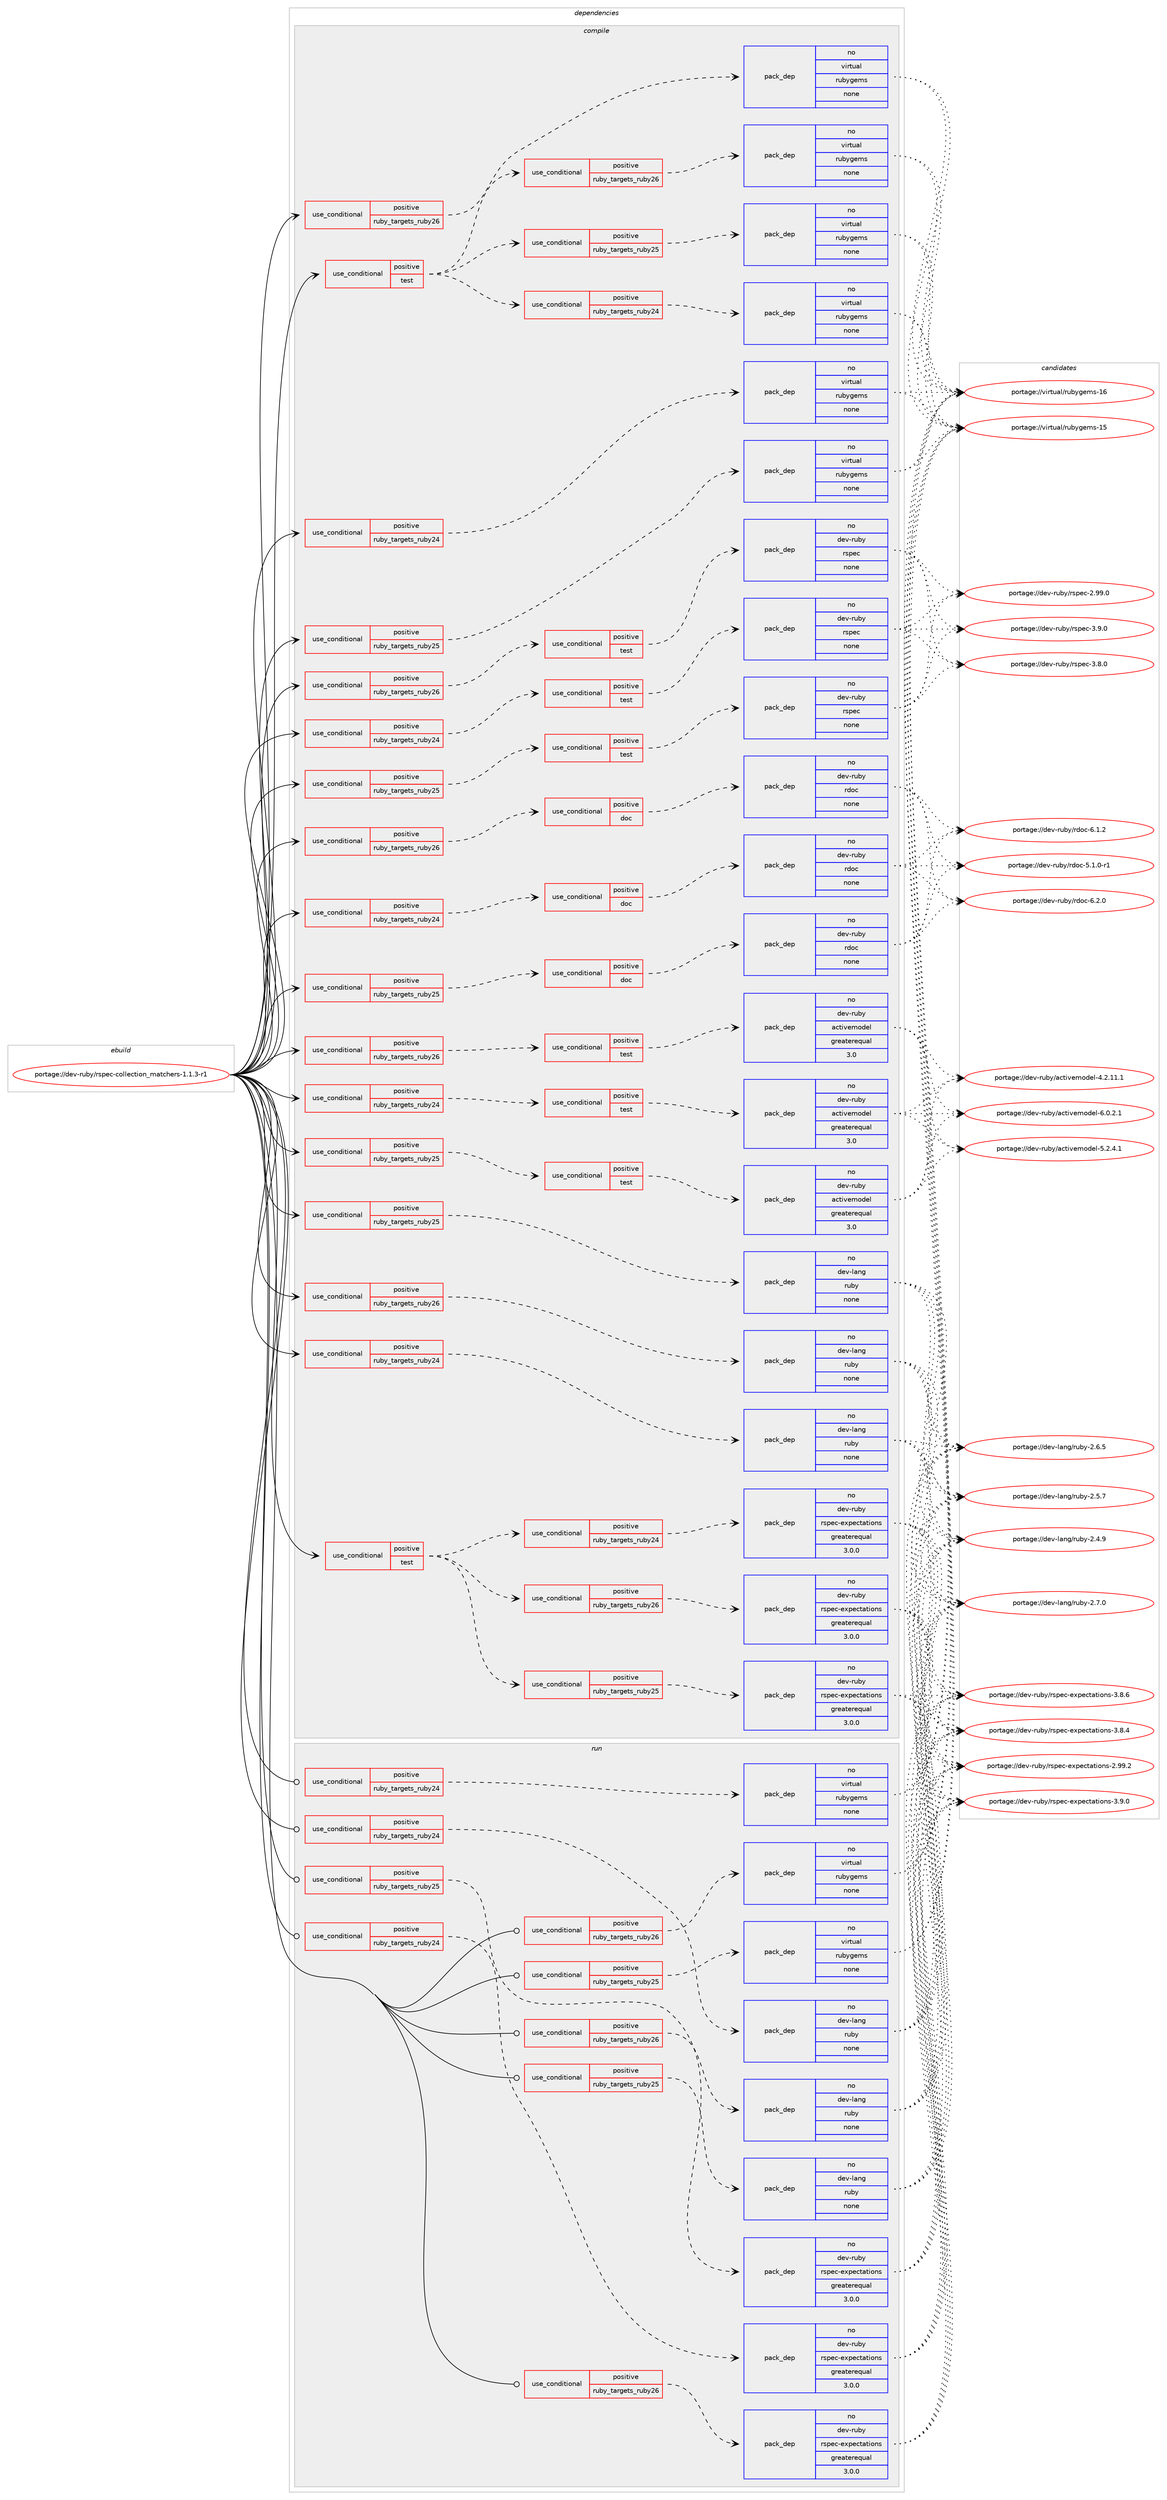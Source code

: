 digraph prolog {

# *************
# Graph options
# *************

newrank=true;
concentrate=true;
compound=true;
graph [rankdir=LR,fontname=Helvetica,fontsize=10,ranksep=1.5];#, ranksep=2.5, nodesep=0.2];
edge  [arrowhead=vee];
node  [fontname=Helvetica,fontsize=10];

# **********
# The ebuild
# **********

subgraph cluster_leftcol {
color=gray;
rank=same;
label=<<i>ebuild</i>>;
id [label="portage://dev-ruby/rspec-collection_matchers-1.1.3-r1", color=red, width=4, href="../dev-ruby/rspec-collection_matchers-1.1.3-r1.svg"];
}

# ****************
# The dependencies
# ****************

subgraph cluster_midcol {
color=gray;
label=<<i>dependencies</i>>;
subgraph cluster_compile {
fillcolor="#eeeeee";
style=filled;
label=<<i>compile</i>>;
subgraph cond74050 {
dependency330093 [label=<<TABLE BORDER="0" CELLBORDER="1" CELLSPACING="0" CELLPADDING="4"><TR><TD ROWSPAN="3" CELLPADDING="10">use_conditional</TD></TR><TR><TD>positive</TD></TR><TR><TD>ruby_targets_ruby24</TD></TR></TABLE>>, shape=none, color=red];
subgraph cond74051 {
dependency330094 [label=<<TABLE BORDER="0" CELLBORDER="1" CELLSPACING="0" CELLPADDING="4"><TR><TD ROWSPAN="3" CELLPADDING="10">use_conditional</TD></TR><TR><TD>positive</TD></TR><TR><TD>doc</TD></TR></TABLE>>, shape=none, color=red];
subgraph pack251296 {
dependency330095 [label=<<TABLE BORDER="0" CELLBORDER="1" CELLSPACING="0" CELLPADDING="4" WIDTH="220"><TR><TD ROWSPAN="6" CELLPADDING="30">pack_dep</TD></TR><TR><TD WIDTH="110">no</TD></TR><TR><TD>dev-ruby</TD></TR><TR><TD>rdoc</TD></TR><TR><TD>none</TD></TR><TR><TD></TD></TR></TABLE>>, shape=none, color=blue];
}
dependency330094:e -> dependency330095:w [weight=20,style="dashed",arrowhead="vee"];
}
dependency330093:e -> dependency330094:w [weight=20,style="dashed",arrowhead="vee"];
}
id:e -> dependency330093:w [weight=20,style="solid",arrowhead="vee"];
subgraph cond74052 {
dependency330096 [label=<<TABLE BORDER="0" CELLBORDER="1" CELLSPACING="0" CELLPADDING="4"><TR><TD ROWSPAN="3" CELLPADDING="10">use_conditional</TD></TR><TR><TD>positive</TD></TR><TR><TD>ruby_targets_ruby24</TD></TR></TABLE>>, shape=none, color=red];
subgraph cond74053 {
dependency330097 [label=<<TABLE BORDER="0" CELLBORDER="1" CELLSPACING="0" CELLPADDING="4"><TR><TD ROWSPAN="3" CELLPADDING="10">use_conditional</TD></TR><TR><TD>positive</TD></TR><TR><TD>test</TD></TR></TABLE>>, shape=none, color=red];
subgraph pack251297 {
dependency330098 [label=<<TABLE BORDER="0" CELLBORDER="1" CELLSPACING="0" CELLPADDING="4" WIDTH="220"><TR><TD ROWSPAN="6" CELLPADDING="30">pack_dep</TD></TR><TR><TD WIDTH="110">no</TD></TR><TR><TD>dev-ruby</TD></TR><TR><TD>activemodel</TD></TR><TR><TD>greaterequal</TD></TR><TR><TD>3.0</TD></TR></TABLE>>, shape=none, color=blue];
}
dependency330097:e -> dependency330098:w [weight=20,style="dashed",arrowhead="vee"];
}
dependency330096:e -> dependency330097:w [weight=20,style="dashed",arrowhead="vee"];
}
id:e -> dependency330096:w [weight=20,style="solid",arrowhead="vee"];
subgraph cond74054 {
dependency330099 [label=<<TABLE BORDER="0" CELLBORDER="1" CELLSPACING="0" CELLPADDING="4"><TR><TD ROWSPAN="3" CELLPADDING="10">use_conditional</TD></TR><TR><TD>positive</TD></TR><TR><TD>ruby_targets_ruby24</TD></TR></TABLE>>, shape=none, color=red];
subgraph cond74055 {
dependency330100 [label=<<TABLE BORDER="0" CELLBORDER="1" CELLSPACING="0" CELLPADDING="4"><TR><TD ROWSPAN="3" CELLPADDING="10">use_conditional</TD></TR><TR><TD>positive</TD></TR><TR><TD>test</TD></TR></TABLE>>, shape=none, color=red];
subgraph pack251298 {
dependency330101 [label=<<TABLE BORDER="0" CELLBORDER="1" CELLSPACING="0" CELLPADDING="4" WIDTH="220"><TR><TD ROWSPAN="6" CELLPADDING="30">pack_dep</TD></TR><TR><TD WIDTH="110">no</TD></TR><TR><TD>dev-ruby</TD></TR><TR><TD>rspec</TD></TR><TR><TD>none</TD></TR><TR><TD></TD></TR></TABLE>>, shape=none, color=blue];
}
dependency330100:e -> dependency330101:w [weight=20,style="dashed",arrowhead="vee"];
}
dependency330099:e -> dependency330100:w [weight=20,style="dashed",arrowhead="vee"];
}
id:e -> dependency330099:w [weight=20,style="solid",arrowhead="vee"];
subgraph cond74056 {
dependency330102 [label=<<TABLE BORDER="0" CELLBORDER="1" CELLSPACING="0" CELLPADDING="4"><TR><TD ROWSPAN="3" CELLPADDING="10">use_conditional</TD></TR><TR><TD>positive</TD></TR><TR><TD>ruby_targets_ruby24</TD></TR></TABLE>>, shape=none, color=red];
subgraph pack251299 {
dependency330103 [label=<<TABLE BORDER="0" CELLBORDER="1" CELLSPACING="0" CELLPADDING="4" WIDTH="220"><TR><TD ROWSPAN="6" CELLPADDING="30">pack_dep</TD></TR><TR><TD WIDTH="110">no</TD></TR><TR><TD>dev-lang</TD></TR><TR><TD>ruby</TD></TR><TR><TD>none</TD></TR><TR><TD></TD></TR></TABLE>>, shape=none, color=blue];
}
dependency330102:e -> dependency330103:w [weight=20,style="dashed",arrowhead="vee"];
}
id:e -> dependency330102:w [weight=20,style="solid",arrowhead="vee"];
subgraph cond74057 {
dependency330104 [label=<<TABLE BORDER="0" CELLBORDER="1" CELLSPACING="0" CELLPADDING="4"><TR><TD ROWSPAN="3" CELLPADDING="10">use_conditional</TD></TR><TR><TD>positive</TD></TR><TR><TD>ruby_targets_ruby24</TD></TR></TABLE>>, shape=none, color=red];
subgraph pack251300 {
dependency330105 [label=<<TABLE BORDER="0" CELLBORDER="1" CELLSPACING="0" CELLPADDING="4" WIDTH="220"><TR><TD ROWSPAN="6" CELLPADDING="30">pack_dep</TD></TR><TR><TD WIDTH="110">no</TD></TR><TR><TD>virtual</TD></TR><TR><TD>rubygems</TD></TR><TR><TD>none</TD></TR><TR><TD></TD></TR></TABLE>>, shape=none, color=blue];
}
dependency330104:e -> dependency330105:w [weight=20,style="dashed",arrowhead="vee"];
}
id:e -> dependency330104:w [weight=20,style="solid",arrowhead="vee"];
subgraph cond74058 {
dependency330106 [label=<<TABLE BORDER="0" CELLBORDER="1" CELLSPACING="0" CELLPADDING="4"><TR><TD ROWSPAN="3" CELLPADDING="10">use_conditional</TD></TR><TR><TD>positive</TD></TR><TR><TD>ruby_targets_ruby25</TD></TR></TABLE>>, shape=none, color=red];
subgraph cond74059 {
dependency330107 [label=<<TABLE BORDER="0" CELLBORDER="1" CELLSPACING="0" CELLPADDING="4"><TR><TD ROWSPAN="3" CELLPADDING="10">use_conditional</TD></TR><TR><TD>positive</TD></TR><TR><TD>doc</TD></TR></TABLE>>, shape=none, color=red];
subgraph pack251301 {
dependency330108 [label=<<TABLE BORDER="0" CELLBORDER="1" CELLSPACING="0" CELLPADDING="4" WIDTH="220"><TR><TD ROWSPAN="6" CELLPADDING="30">pack_dep</TD></TR><TR><TD WIDTH="110">no</TD></TR><TR><TD>dev-ruby</TD></TR><TR><TD>rdoc</TD></TR><TR><TD>none</TD></TR><TR><TD></TD></TR></TABLE>>, shape=none, color=blue];
}
dependency330107:e -> dependency330108:w [weight=20,style="dashed",arrowhead="vee"];
}
dependency330106:e -> dependency330107:w [weight=20,style="dashed",arrowhead="vee"];
}
id:e -> dependency330106:w [weight=20,style="solid",arrowhead="vee"];
subgraph cond74060 {
dependency330109 [label=<<TABLE BORDER="0" CELLBORDER="1" CELLSPACING="0" CELLPADDING="4"><TR><TD ROWSPAN="3" CELLPADDING="10">use_conditional</TD></TR><TR><TD>positive</TD></TR><TR><TD>ruby_targets_ruby25</TD></TR></TABLE>>, shape=none, color=red];
subgraph cond74061 {
dependency330110 [label=<<TABLE BORDER="0" CELLBORDER="1" CELLSPACING="0" CELLPADDING="4"><TR><TD ROWSPAN="3" CELLPADDING="10">use_conditional</TD></TR><TR><TD>positive</TD></TR><TR><TD>test</TD></TR></TABLE>>, shape=none, color=red];
subgraph pack251302 {
dependency330111 [label=<<TABLE BORDER="0" CELLBORDER="1" CELLSPACING="0" CELLPADDING="4" WIDTH="220"><TR><TD ROWSPAN="6" CELLPADDING="30">pack_dep</TD></TR><TR><TD WIDTH="110">no</TD></TR><TR><TD>dev-ruby</TD></TR><TR><TD>activemodel</TD></TR><TR><TD>greaterequal</TD></TR><TR><TD>3.0</TD></TR></TABLE>>, shape=none, color=blue];
}
dependency330110:e -> dependency330111:w [weight=20,style="dashed",arrowhead="vee"];
}
dependency330109:e -> dependency330110:w [weight=20,style="dashed",arrowhead="vee"];
}
id:e -> dependency330109:w [weight=20,style="solid",arrowhead="vee"];
subgraph cond74062 {
dependency330112 [label=<<TABLE BORDER="0" CELLBORDER="1" CELLSPACING="0" CELLPADDING="4"><TR><TD ROWSPAN="3" CELLPADDING="10">use_conditional</TD></TR><TR><TD>positive</TD></TR><TR><TD>ruby_targets_ruby25</TD></TR></TABLE>>, shape=none, color=red];
subgraph cond74063 {
dependency330113 [label=<<TABLE BORDER="0" CELLBORDER="1" CELLSPACING="0" CELLPADDING="4"><TR><TD ROWSPAN="3" CELLPADDING="10">use_conditional</TD></TR><TR><TD>positive</TD></TR><TR><TD>test</TD></TR></TABLE>>, shape=none, color=red];
subgraph pack251303 {
dependency330114 [label=<<TABLE BORDER="0" CELLBORDER="1" CELLSPACING="0" CELLPADDING="4" WIDTH="220"><TR><TD ROWSPAN="6" CELLPADDING="30">pack_dep</TD></TR><TR><TD WIDTH="110">no</TD></TR><TR><TD>dev-ruby</TD></TR><TR><TD>rspec</TD></TR><TR><TD>none</TD></TR><TR><TD></TD></TR></TABLE>>, shape=none, color=blue];
}
dependency330113:e -> dependency330114:w [weight=20,style="dashed",arrowhead="vee"];
}
dependency330112:e -> dependency330113:w [weight=20,style="dashed",arrowhead="vee"];
}
id:e -> dependency330112:w [weight=20,style="solid",arrowhead="vee"];
subgraph cond74064 {
dependency330115 [label=<<TABLE BORDER="0" CELLBORDER="1" CELLSPACING="0" CELLPADDING="4"><TR><TD ROWSPAN="3" CELLPADDING="10">use_conditional</TD></TR><TR><TD>positive</TD></TR><TR><TD>ruby_targets_ruby25</TD></TR></TABLE>>, shape=none, color=red];
subgraph pack251304 {
dependency330116 [label=<<TABLE BORDER="0" CELLBORDER="1" CELLSPACING="0" CELLPADDING="4" WIDTH="220"><TR><TD ROWSPAN="6" CELLPADDING="30">pack_dep</TD></TR><TR><TD WIDTH="110">no</TD></TR><TR><TD>dev-lang</TD></TR><TR><TD>ruby</TD></TR><TR><TD>none</TD></TR><TR><TD></TD></TR></TABLE>>, shape=none, color=blue];
}
dependency330115:e -> dependency330116:w [weight=20,style="dashed",arrowhead="vee"];
}
id:e -> dependency330115:w [weight=20,style="solid",arrowhead="vee"];
subgraph cond74065 {
dependency330117 [label=<<TABLE BORDER="0" CELLBORDER="1" CELLSPACING="0" CELLPADDING="4"><TR><TD ROWSPAN="3" CELLPADDING="10">use_conditional</TD></TR><TR><TD>positive</TD></TR><TR><TD>ruby_targets_ruby25</TD></TR></TABLE>>, shape=none, color=red];
subgraph pack251305 {
dependency330118 [label=<<TABLE BORDER="0" CELLBORDER="1" CELLSPACING="0" CELLPADDING="4" WIDTH="220"><TR><TD ROWSPAN="6" CELLPADDING="30">pack_dep</TD></TR><TR><TD WIDTH="110">no</TD></TR><TR><TD>virtual</TD></TR><TR><TD>rubygems</TD></TR><TR><TD>none</TD></TR><TR><TD></TD></TR></TABLE>>, shape=none, color=blue];
}
dependency330117:e -> dependency330118:w [weight=20,style="dashed",arrowhead="vee"];
}
id:e -> dependency330117:w [weight=20,style="solid",arrowhead="vee"];
subgraph cond74066 {
dependency330119 [label=<<TABLE BORDER="0" CELLBORDER="1" CELLSPACING="0" CELLPADDING="4"><TR><TD ROWSPAN="3" CELLPADDING="10">use_conditional</TD></TR><TR><TD>positive</TD></TR><TR><TD>ruby_targets_ruby26</TD></TR></TABLE>>, shape=none, color=red];
subgraph cond74067 {
dependency330120 [label=<<TABLE BORDER="0" CELLBORDER="1" CELLSPACING="0" CELLPADDING="4"><TR><TD ROWSPAN="3" CELLPADDING="10">use_conditional</TD></TR><TR><TD>positive</TD></TR><TR><TD>doc</TD></TR></TABLE>>, shape=none, color=red];
subgraph pack251306 {
dependency330121 [label=<<TABLE BORDER="0" CELLBORDER="1" CELLSPACING="0" CELLPADDING="4" WIDTH="220"><TR><TD ROWSPAN="6" CELLPADDING="30">pack_dep</TD></TR><TR><TD WIDTH="110">no</TD></TR><TR><TD>dev-ruby</TD></TR><TR><TD>rdoc</TD></TR><TR><TD>none</TD></TR><TR><TD></TD></TR></TABLE>>, shape=none, color=blue];
}
dependency330120:e -> dependency330121:w [weight=20,style="dashed",arrowhead="vee"];
}
dependency330119:e -> dependency330120:w [weight=20,style="dashed",arrowhead="vee"];
}
id:e -> dependency330119:w [weight=20,style="solid",arrowhead="vee"];
subgraph cond74068 {
dependency330122 [label=<<TABLE BORDER="0" CELLBORDER="1" CELLSPACING="0" CELLPADDING="4"><TR><TD ROWSPAN="3" CELLPADDING="10">use_conditional</TD></TR><TR><TD>positive</TD></TR><TR><TD>ruby_targets_ruby26</TD></TR></TABLE>>, shape=none, color=red];
subgraph cond74069 {
dependency330123 [label=<<TABLE BORDER="0" CELLBORDER="1" CELLSPACING="0" CELLPADDING="4"><TR><TD ROWSPAN="3" CELLPADDING="10">use_conditional</TD></TR><TR><TD>positive</TD></TR><TR><TD>test</TD></TR></TABLE>>, shape=none, color=red];
subgraph pack251307 {
dependency330124 [label=<<TABLE BORDER="0" CELLBORDER="1" CELLSPACING="0" CELLPADDING="4" WIDTH="220"><TR><TD ROWSPAN="6" CELLPADDING="30">pack_dep</TD></TR><TR><TD WIDTH="110">no</TD></TR><TR><TD>dev-ruby</TD></TR><TR><TD>activemodel</TD></TR><TR><TD>greaterequal</TD></TR><TR><TD>3.0</TD></TR></TABLE>>, shape=none, color=blue];
}
dependency330123:e -> dependency330124:w [weight=20,style="dashed",arrowhead="vee"];
}
dependency330122:e -> dependency330123:w [weight=20,style="dashed",arrowhead="vee"];
}
id:e -> dependency330122:w [weight=20,style="solid",arrowhead="vee"];
subgraph cond74070 {
dependency330125 [label=<<TABLE BORDER="0" CELLBORDER="1" CELLSPACING="0" CELLPADDING="4"><TR><TD ROWSPAN="3" CELLPADDING="10">use_conditional</TD></TR><TR><TD>positive</TD></TR><TR><TD>ruby_targets_ruby26</TD></TR></TABLE>>, shape=none, color=red];
subgraph cond74071 {
dependency330126 [label=<<TABLE BORDER="0" CELLBORDER="1" CELLSPACING="0" CELLPADDING="4"><TR><TD ROWSPAN="3" CELLPADDING="10">use_conditional</TD></TR><TR><TD>positive</TD></TR><TR><TD>test</TD></TR></TABLE>>, shape=none, color=red];
subgraph pack251308 {
dependency330127 [label=<<TABLE BORDER="0" CELLBORDER="1" CELLSPACING="0" CELLPADDING="4" WIDTH="220"><TR><TD ROWSPAN="6" CELLPADDING="30">pack_dep</TD></TR><TR><TD WIDTH="110">no</TD></TR><TR><TD>dev-ruby</TD></TR><TR><TD>rspec</TD></TR><TR><TD>none</TD></TR><TR><TD></TD></TR></TABLE>>, shape=none, color=blue];
}
dependency330126:e -> dependency330127:w [weight=20,style="dashed",arrowhead="vee"];
}
dependency330125:e -> dependency330126:w [weight=20,style="dashed",arrowhead="vee"];
}
id:e -> dependency330125:w [weight=20,style="solid",arrowhead="vee"];
subgraph cond74072 {
dependency330128 [label=<<TABLE BORDER="0" CELLBORDER="1" CELLSPACING="0" CELLPADDING="4"><TR><TD ROWSPAN="3" CELLPADDING="10">use_conditional</TD></TR><TR><TD>positive</TD></TR><TR><TD>ruby_targets_ruby26</TD></TR></TABLE>>, shape=none, color=red];
subgraph pack251309 {
dependency330129 [label=<<TABLE BORDER="0" CELLBORDER="1" CELLSPACING="0" CELLPADDING="4" WIDTH="220"><TR><TD ROWSPAN="6" CELLPADDING="30">pack_dep</TD></TR><TR><TD WIDTH="110">no</TD></TR><TR><TD>dev-lang</TD></TR><TR><TD>ruby</TD></TR><TR><TD>none</TD></TR><TR><TD></TD></TR></TABLE>>, shape=none, color=blue];
}
dependency330128:e -> dependency330129:w [weight=20,style="dashed",arrowhead="vee"];
}
id:e -> dependency330128:w [weight=20,style="solid",arrowhead="vee"];
subgraph cond74073 {
dependency330130 [label=<<TABLE BORDER="0" CELLBORDER="1" CELLSPACING="0" CELLPADDING="4"><TR><TD ROWSPAN="3" CELLPADDING="10">use_conditional</TD></TR><TR><TD>positive</TD></TR><TR><TD>ruby_targets_ruby26</TD></TR></TABLE>>, shape=none, color=red];
subgraph pack251310 {
dependency330131 [label=<<TABLE BORDER="0" CELLBORDER="1" CELLSPACING="0" CELLPADDING="4" WIDTH="220"><TR><TD ROWSPAN="6" CELLPADDING="30">pack_dep</TD></TR><TR><TD WIDTH="110">no</TD></TR><TR><TD>virtual</TD></TR><TR><TD>rubygems</TD></TR><TR><TD>none</TD></TR><TR><TD></TD></TR></TABLE>>, shape=none, color=blue];
}
dependency330130:e -> dependency330131:w [weight=20,style="dashed",arrowhead="vee"];
}
id:e -> dependency330130:w [weight=20,style="solid",arrowhead="vee"];
subgraph cond74074 {
dependency330132 [label=<<TABLE BORDER="0" CELLBORDER="1" CELLSPACING="0" CELLPADDING="4"><TR><TD ROWSPAN="3" CELLPADDING="10">use_conditional</TD></TR><TR><TD>positive</TD></TR><TR><TD>test</TD></TR></TABLE>>, shape=none, color=red];
subgraph cond74075 {
dependency330133 [label=<<TABLE BORDER="0" CELLBORDER="1" CELLSPACING="0" CELLPADDING="4"><TR><TD ROWSPAN="3" CELLPADDING="10">use_conditional</TD></TR><TR><TD>positive</TD></TR><TR><TD>ruby_targets_ruby24</TD></TR></TABLE>>, shape=none, color=red];
subgraph pack251311 {
dependency330134 [label=<<TABLE BORDER="0" CELLBORDER="1" CELLSPACING="0" CELLPADDING="4" WIDTH="220"><TR><TD ROWSPAN="6" CELLPADDING="30">pack_dep</TD></TR><TR><TD WIDTH="110">no</TD></TR><TR><TD>dev-ruby</TD></TR><TR><TD>rspec-expectations</TD></TR><TR><TD>greaterequal</TD></TR><TR><TD>3.0.0</TD></TR></TABLE>>, shape=none, color=blue];
}
dependency330133:e -> dependency330134:w [weight=20,style="dashed",arrowhead="vee"];
}
dependency330132:e -> dependency330133:w [weight=20,style="dashed",arrowhead="vee"];
subgraph cond74076 {
dependency330135 [label=<<TABLE BORDER="0" CELLBORDER="1" CELLSPACING="0" CELLPADDING="4"><TR><TD ROWSPAN="3" CELLPADDING="10">use_conditional</TD></TR><TR><TD>positive</TD></TR><TR><TD>ruby_targets_ruby25</TD></TR></TABLE>>, shape=none, color=red];
subgraph pack251312 {
dependency330136 [label=<<TABLE BORDER="0" CELLBORDER="1" CELLSPACING="0" CELLPADDING="4" WIDTH="220"><TR><TD ROWSPAN="6" CELLPADDING="30">pack_dep</TD></TR><TR><TD WIDTH="110">no</TD></TR><TR><TD>dev-ruby</TD></TR><TR><TD>rspec-expectations</TD></TR><TR><TD>greaterequal</TD></TR><TR><TD>3.0.0</TD></TR></TABLE>>, shape=none, color=blue];
}
dependency330135:e -> dependency330136:w [weight=20,style="dashed",arrowhead="vee"];
}
dependency330132:e -> dependency330135:w [weight=20,style="dashed",arrowhead="vee"];
subgraph cond74077 {
dependency330137 [label=<<TABLE BORDER="0" CELLBORDER="1" CELLSPACING="0" CELLPADDING="4"><TR><TD ROWSPAN="3" CELLPADDING="10">use_conditional</TD></TR><TR><TD>positive</TD></TR><TR><TD>ruby_targets_ruby26</TD></TR></TABLE>>, shape=none, color=red];
subgraph pack251313 {
dependency330138 [label=<<TABLE BORDER="0" CELLBORDER="1" CELLSPACING="0" CELLPADDING="4" WIDTH="220"><TR><TD ROWSPAN="6" CELLPADDING="30">pack_dep</TD></TR><TR><TD WIDTH="110">no</TD></TR><TR><TD>dev-ruby</TD></TR><TR><TD>rspec-expectations</TD></TR><TR><TD>greaterequal</TD></TR><TR><TD>3.0.0</TD></TR></TABLE>>, shape=none, color=blue];
}
dependency330137:e -> dependency330138:w [weight=20,style="dashed",arrowhead="vee"];
}
dependency330132:e -> dependency330137:w [weight=20,style="dashed",arrowhead="vee"];
}
id:e -> dependency330132:w [weight=20,style="solid",arrowhead="vee"];
subgraph cond74078 {
dependency330139 [label=<<TABLE BORDER="0" CELLBORDER="1" CELLSPACING="0" CELLPADDING="4"><TR><TD ROWSPAN="3" CELLPADDING="10">use_conditional</TD></TR><TR><TD>positive</TD></TR><TR><TD>test</TD></TR></TABLE>>, shape=none, color=red];
subgraph cond74079 {
dependency330140 [label=<<TABLE BORDER="0" CELLBORDER="1" CELLSPACING="0" CELLPADDING="4"><TR><TD ROWSPAN="3" CELLPADDING="10">use_conditional</TD></TR><TR><TD>positive</TD></TR><TR><TD>ruby_targets_ruby24</TD></TR></TABLE>>, shape=none, color=red];
subgraph pack251314 {
dependency330141 [label=<<TABLE BORDER="0" CELLBORDER="1" CELLSPACING="0" CELLPADDING="4" WIDTH="220"><TR><TD ROWSPAN="6" CELLPADDING="30">pack_dep</TD></TR><TR><TD WIDTH="110">no</TD></TR><TR><TD>virtual</TD></TR><TR><TD>rubygems</TD></TR><TR><TD>none</TD></TR><TR><TD></TD></TR></TABLE>>, shape=none, color=blue];
}
dependency330140:e -> dependency330141:w [weight=20,style="dashed",arrowhead="vee"];
}
dependency330139:e -> dependency330140:w [weight=20,style="dashed",arrowhead="vee"];
subgraph cond74080 {
dependency330142 [label=<<TABLE BORDER="0" CELLBORDER="1" CELLSPACING="0" CELLPADDING="4"><TR><TD ROWSPAN="3" CELLPADDING="10">use_conditional</TD></TR><TR><TD>positive</TD></TR><TR><TD>ruby_targets_ruby25</TD></TR></TABLE>>, shape=none, color=red];
subgraph pack251315 {
dependency330143 [label=<<TABLE BORDER="0" CELLBORDER="1" CELLSPACING="0" CELLPADDING="4" WIDTH="220"><TR><TD ROWSPAN="6" CELLPADDING="30">pack_dep</TD></TR><TR><TD WIDTH="110">no</TD></TR><TR><TD>virtual</TD></TR><TR><TD>rubygems</TD></TR><TR><TD>none</TD></TR><TR><TD></TD></TR></TABLE>>, shape=none, color=blue];
}
dependency330142:e -> dependency330143:w [weight=20,style="dashed",arrowhead="vee"];
}
dependency330139:e -> dependency330142:w [weight=20,style="dashed",arrowhead="vee"];
subgraph cond74081 {
dependency330144 [label=<<TABLE BORDER="0" CELLBORDER="1" CELLSPACING="0" CELLPADDING="4"><TR><TD ROWSPAN="3" CELLPADDING="10">use_conditional</TD></TR><TR><TD>positive</TD></TR><TR><TD>ruby_targets_ruby26</TD></TR></TABLE>>, shape=none, color=red];
subgraph pack251316 {
dependency330145 [label=<<TABLE BORDER="0" CELLBORDER="1" CELLSPACING="0" CELLPADDING="4" WIDTH="220"><TR><TD ROWSPAN="6" CELLPADDING="30">pack_dep</TD></TR><TR><TD WIDTH="110">no</TD></TR><TR><TD>virtual</TD></TR><TR><TD>rubygems</TD></TR><TR><TD>none</TD></TR><TR><TD></TD></TR></TABLE>>, shape=none, color=blue];
}
dependency330144:e -> dependency330145:w [weight=20,style="dashed",arrowhead="vee"];
}
dependency330139:e -> dependency330144:w [weight=20,style="dashed",arrowhead="vee"];
}
id:e -> dependency330139:w [weight=20,style="solid",arrowhead="vee"];
}
subgraph cluster_compileandrun {
fillcolor="#eeeeee";
style=filled;
label=<<i>compile and run</i>>;
}
subgraph cluster_run {
fillcolor="#eeeeee";
style=filled;
label=<<i>run</i>>;
subgraph cond74082 {
dependency330146 [label=<<TABLE BORDER="0" CELLBORDER="1" CELLSPACING="0" CELLPADDING="4"><TR><TD ROWSPAN="3" CELLPADDING="10">use_conditional</TD></TR><TR><TD>positive</TD></TR><TR><TD>ruby_targets_ruby24</TD></TR></TABLE>>, shape=none, color=red];
subgraph pack251317 {
dependency330147 [label=<<TABLE BORDER="0" CELLBORDER="1" CELLSPACING="0" CELLPADDING="4" WIDTH="220"><TR><TD ROWSPAN="6" CELLPADDING="30">pack_dep</TD></TR><TR><TD WIDTH="110">no</TD></TR><TR><TD>dev-lang</TD></TR><TR><TD>ruby</TD></TR><TR><TD>none</TD></TR><TR><TD></TD></TR></TABLE>>, shape=none, color=blue];
}
dependency330146:e -> dependency330147:w [weight=20,style="dashed",arrowhead="vee"];
}
id:e -> dependency330146:w [weight=20,style="solid",arrowhead="odot"];
subgraph cond74083 {
dependency330148 [label=<<TABLE BORDER="0" CELLBORDER="1" CELLSPACING="0" CELLPADDING="4"><TR><TD ROWSPAN="3" CELLPADDING="10">use_conditional</TD></TR><TR><TD>positive</TD></TR><TR><TD>ruby_targets_ruby24</TD></TR></TABLE>>, shape=none, color=red];
subgraph pack251318 {
dependency330149 [label=<<TABLE BORDER="0" CELLBORDER="1" CELLSPACING="0" CELLPADDING="4" WIDTH="220"><TR><TD ROWSPAN="6" CELLPADDING="30">pack_dep</TD></TR><TR><TD WIDTH="110">no</TD></TR><TR><TD>dev-ruby</TD></TR><TR><TD>rspec-expectations</TD></TR><TR><TD>greaterequal</TD></TR><TR><TD>3.0.0</TD></TR></TABLE>>, shape=none, color=blue];
}
dependency330148:e -> dependency330149:w [weight=20,style="dashed",arrowhead="vee"];
}
id:e -> dependency330148:w [weight=20,style="solid",arrowhead="odot"];
subgraph cond74084 {
dependency330150 [label=<<TABLE BORDER="0" CELLBORDER="1" CELLSPACING="0" CELLPADDING="4"><TR><TD ROWSPAN="3" CELLPADDING="10">use_conditional</TD></TR><TR><TD>positive</TD></TR><TR><TD>ruby_targets_ruby24</TD></TR></TABLE>>, shape=none, color=red];
subgraph pack251319 {
dependency330151 [label=<<TABLE BORDER="0" CELLBORDER="1" CELLSPACING="0" CELLPADDING="4" WIDTH="220"><TR><TD ROWSPAN="6" CELLPADDING="30">pack_dep</TD></TR><TR><TD WIDTH="110">no</TD></TR><TR><TD>virtual</TD></TR><TR><TD>rubygems</TD></TR><TR><TD>none</TD></TR><TR><TD></TD></TR></TABLE>>, shape=none, color=blue];
}
dependency330150:e -> dependency330151:w [weight=20,style="dashed",arrowhead="vee"];
}
id:e -> dependency330150:w [weight=20,style="solid",arrowhead="odot"];
subgraph cond74085 {
dependency330152 [label=<<TABLE BORDER="0" CELLBORDER="1" CELLSPACING="0" CELLPADDING="4"><TR><TD ROWSPAN="3" CELLPADDING="10">use_conditional</TD></TR><TR><TD>positive</TD></TR><TR><TD>ruby_targets_ruby25</TD></TR></TABLE>>, shape=none, color=red];
subgraph pack251320 {
dependency330153 [label=<<TABLE BORDER="0" CELLBORDER="1" CELLSPACING="0" CELLPADDING="4" WIDTH="220"><TR><TD ROWSPAN="6" CELLPADDING="30">pack_dep</TD></TR><TR><TD WIDTH="110">no</TD></TR><TR><TD>dev-lang</TD></TR><TR><TD>ruby</TD></TR><TR><TD>none</TD></TR><TR><TD></TD></TR></TABLE>>, shape=none, color=blue];
}
dependency330152:e -> dependency330153:w [weight=20,style="dashed",arrowhead="vee"];
}
id:e -> dependency330152:w [weight=20,style="solid",arrowhead="odot"];
subgraph cond74086 {
dependency330154 [label=<<TABLE BORDER="0" CELLBORDER="1" CELLSPACING="0" CELLPADDING="4"><TR><TD ROWSPAN="3" CELLPADDING="10">use_conditional</TD></TR><TR><TD>positive</TD></TR><TR><TD>ruby_targets_ruby25</TD></TR></TABLE>>, shape=none, color=red];
subgraph pack251321 {
dependency330155 [label=<<TABLE BORDER="0" CELLBORDER="1" CELLSPACING="0" CELLPADDING="4" WIDTH="220"><TR><TD ROWSPAN="6" CELLPADDING="30">pack_dep</TD></TR><TR><TD WIDTH="110">no</TD></TR><TR><TD>dev-ruby</TD></TR><TR><TD>rspec-expectations</TD></TR><TR><TD>greaterequal</TD></TR><TR><TD>3.0.0</TD></TR></TABLE>>, shape=none, color=blue];
}
dependency330154:e -> dependency330155:w [weight=20,style="dashed",arrowhead="vee"];
}
id:e -> dependency330154:w [weight=20,style="solid",arrowhead="odot"];
subgraph cond74087 {
dependency330156 [label=<<TABLE BORDER="0" CELLBORDER="1" CELLSPACING="0" CELLPADDING="4"><TR><TD ROWSPAN="3" CELLPADDING="10">use_conditional</TD></TR><TR><TD>positive</TD></TR><TR><TD>ruby_targets_ruby25</TD></TR></TABLE>>, shape=none, color=red];
subgraph pack251322 {
dependency330157 [label=<<TABLE BORDER="0" CELLBORDER="1" CELLSPACING="0" CELLPADDING="4" WIDTH="220"><TR><TD ROWSPAN="6" CELLPADDING="30">pack_dep</TD></TR><TR><TD WIDTH="110">no</TD></TR><TR><TD>virtual</TD></TR><TR><TD>rubygems</TD></TR><TR><TD>none</TD></TR><TR><TD></TD></TR></TABLE>>, shape=none, color=blue];
}
dependency330156:e -> dependency330157:w [weight=20,style="dashed",arrowhead="vee"];
}
id:e -> dependency330156:w [weight=20,style="solid",arrowhead="odot"];
subgraph cond74088 {
dependency330158 [label=<<TABLE BORDER="0" CELLBORDER="1" CELLSPACING="0" CELLPADDING="4"><TR><TD ROWSPAN="3" CELLPADDING="10">use_conditional</TD></TR><TR><TD>positive</TD></TR><TR><TD>ruby_targets_ruby26</TD></TR></TABLE>>, shape=none, color=red];
subgraph pack251323 {
dependency330159 [label=<<TABLE BORDER="0" CELLBORDER="1" CELLSPACING="0" CELLPADDING="4" WIDTH="220"><TR><TD ROWSPAN="6" CELLPADDING="30">pack_dep</TD></TR><TR><TD WIDTH="110">no</TD></TR><TR><TD>dev-lang</TD></TR><TR><TD>ruby</TD></TR><TR><TD>none</TD></TR><TR><TD></TD></TR></TABLE>>, shape=none, color=blue];
}
dependency330158:e -> dependency330159:w [weight=20,style="dashed",arrowhead="vee"];
}
id:e -> dependency330158:w [weight=20,style="solid",arrowhead="odot"];
subgraph cond74089 {
dependency330160 [label=<<TABLE BORDER="0" CELLBORDER="1" CELLSPACING="0" CELLPADDING="4"><TR><TD ROWSPAN="3" CELLPADDING="10">use_conditional</TD></TR><TR><TD>positive</TD></TR><TR><TD>ruby_targets_ruby26</TD></TR></TABLE>>, shape=none, color=red];
subgraph pack251324 {
dependency330161 [label=<<TABLE BORDER="0" CELLBORDER="1" CELLSPACING="0" CELLPADDING="4" WIDTH="220"><TR><TD ROWSPAN="6" CELLPADDING="30">pack_dep</TD></TR><TR><TD WIDTH="110">no</TD></TR><TR><TD>dev-ruby</TD></TR><TR><TD>rspec-expectations</TD></TR><TR><TD>greaterequal</TD></TR><TR><TD>3.0.0</TD></TR></TABLE>>, shape=none, color=blue];
}
dependency330160:e -> dependency330161:w [weight=20,style="dashed",arrowhead="vee"];
}
id:e -> dependency330160:w [weight=20,style="solid",arrowhead="odot"];
subgraph cond74090 {
dependency330162 [label=<<TABLE BORDER="0" CELLBORDER="1" CELLSPACING="0" CELLPADDING="4"><TR><TD ROWSPAN="3" CELLPADDING="10">use_conditional</TD></TR><TR><TD>positive</TD></TR><TR><TD>ruby_targets_ruby26</TD></TR></TABLE>>, shape=none, color=red];
subgraph pack251325 {
dependency330163 [label=<<TABLE BORDER="0" CELLBORDER="1" CELLSPACING="0" CELLPADDING="4" WIDTH="220"><TR><TD ROWSPAN="6" CELLPADDING="30">pack_dep</TD></TR><TR><TD WIDTH="110">no</TD></TR><TR><TD>virtual</TD></TR><TR><TD>rubygems</TD></TR><TR><TD>none</TD></TR><TR><TD></TD></TR></TABLE>>, shape=none, color=blue];
}
dependency330162:e -> dependency330163:w [weight=20,style="dashed",arrowhead="vee"];
}
id:e -> dependency330162:w [weight=20,style="solid",arrowhead="odot"];
}
}

# **************
# The candidates
# **************

subgraph cluster_choices {
rank=same;
color=gray;
label=<<i>candidates</i>>;

subgraph choice251296 {
color=black;
nodesep=1;
choice10010111845114117981214711410011199455446504648 [label="portage://dev-ruby/rdoc-6.2.0", color=red, width=4,href="../dev-ruby/rdoc-6.2.0.svg"];
choice10010111845114117981214711410011199455446494650 [label="portage://dev-ruby/rdoc-6.1.2", color=red, width=4,href="../dev-ruby/rdoc-6.1.2.svg"];
choice100101118451141179812147114100111994553464946484511449 [label="portage://dev-ruby/rdoc-5.1.0-r1", color=red, width=4,href="../dev-ruby/rdoc-5.1.0-r1.svg"];
dependency330095:e -> choice10010111845114117981214711410011199455446504648:w [style=dotted,weight="100"];
dependency330095:e -> choice10010111845114117981214711410011199455446494650:w [style=dotted,weight="100"];
dependency330095:e -> choice100101118451141179812147114100111994553464946484511449:w [style=dotted,weight="100"];
}
subgraph choice251297 {
color=black;
nodesep=1;
choice10010111845114117981214797991161051181011091111001011084554464846504649 [label="portage://dev-ruby/activemodel-6.0.2.1", color=red, width=4,href="../dev-ruby/activemodel-6.0.2.1.svg"];
choice10010111845114117981214797991161051181011091111001011084553465046524649 [label="portage://dev-ruby/activemodel-5.2.4.1", color=red, width=4,href="../dev-ruby/activemodel-5.2.4.1.svg"];
choice1001011184511411798121479799116105118101109111100101108455246504649494649 [label="portage://dev-ruby/activemodel-4.2.11.1", color=red, width=4,href="../dev-ruby/activemodel-4.2.11.1.svg"];
dependency330098:e -> choice10010111845114117981214797991161051181011091111001011084554464846504649:w [style=dotted,weight="100"];
dependency330098:e -> choice10010111845114117981214797991161051181011091111001011084553465046524649:w [style=dotted,weight="100"];
dependency330098:e -> choice1001011184511411798121479799116105118101109111100101108455246504649494649:w [style=dotted,weight="100"];
}
subgraph choice251298 {
color=black;
nodesep=1;
choice10010111845114117981214711411511210199455146574648 [label="portage://dev-ruby/rspec-3.9.0", color=red, width=4,href="../dev-ruby/rspec-3.9.0.svg"];
choice10010111845114117981214711411511210199455146564648 [label="portage://dev-ruby/rspec-3.8.0", color=red, width=4,href="../dev-ruby/rspec-3.8.0.svg"];
choice1001011184511411798121471141151121019945504657574648 [label="portage://dev-ruby/rspec-2.99.0", color=red, width=4,href="../dev-ruby/rspec-2.99.0.svg"];
dependency330101:e -> choice10010111845114117981214711411511210199455146574648:w [style=dotted,weight="100"];
dependency330101:e -> choice10010111845114117981214711411511210199455146564648:w [style=dotted,weight="100"];
dependency330101:e -> choice1001011184511411798121471141151121019945504657574648:w [style=dotted,weight="100"];
}
subgraph choice251299 {
color=black;
nodesep=1;
choice10010111845108971101034711411798121455046554648 [label="portage://dev-lang/ruby-2.7.0", color=red, width=4,href="../dev-lang/ruby-2.7.0.svg"];
choice10010111845108971101034711411798121455046544653 [label="portage://dev-lang/ruby-2.6.5", color=red, width=4,href="../dev-lang/ruby-2.6.5.svg"];
choice10010111845108971101034711411798121455046534655 [label="portage://dev-lang/ruby-2.5.7", color=red, width=4,href="../dev-lang/ruby-2.5.7.svg"];
choice10010111845108971101034711411798121455046524657 [label="portage://dev-lang/ruby-2.4.9", color=red, width=4,href="../dev-lang/ruby-2.4.9.svg"];
dependency330103:e -> choice10010111845108971101034711411798121455046554648:w [style=dotted,weight="100"];
dependency330103:e -> choice10010111845108971101034711411798121455046544653:w [style=dotted,weight="100"];
dependency330103:e -> choice10010111845108971101034711411798121455046534655:w [style=dotted,weight="100"];
dependency330103:e -> choice10010111845108971101034711411798121455046524657:w [style=dotted,weight="100"];
}
subgraph choice251300 {
color=black;
nodesep=1;
choice118105114116117971084711411798121103101109115454954 [label="portage://virtual/rubygems-16", color=red, width=4,href="../virtual/rubygems-16.svg"];
choice118105114116117971084711411798121103101109115454953 [label="portage://virtual/rubygems-15", color=red, width=4,href="../virtual/rubygems-15.svg"];
dependency330105:e -> choice118105114116117971084711411798121103101109115454954:w [style=dotted,weight="100"];
dependency330105:e -> choice118105114116117971084711411798121103101109115454953:w [style=dotted,weight="100"];
}
subgraph choice251301 {
color=black;
nodesep=1;
choice10010111845114117981214711410011199455446504648 [label="portage://dev-ruby/rdoc-6.2.0", color=red, width=4,href="../dev-ruby/rdoc-6.2.0.svg"];
choice10010111845114117981214711410011199455446494650 [label="portage://dev-ruby/rdoc-6.1.2", color=red, width=4,href="../dev-ruby/rdoc-6.1.2.svg"];
choice100101118451141179812147114100111994553464946484511449 [label="portage://dev-ruby/rdoc-5.1.0-r1", color=red, width=4,href="../dev-ruby/rdoc-5.1.0-r1.svg"];
dependency330108:e -> choice10010111845114117981214711410011199455446504648:w [style=dotted,weight="100"];
dependency330108:e -> choice10010111845114117981214711410011199455446494650:w [style=dotted,weight="100"];
dependency330108:e -> choice100101118451141179812147114100111994553464946484511449:w [style=dotted,weight="100"];
}
subgraph choice251302 {
color=black;
nodesep=1;
choice10010111845114117981214797991161051181011091111001011084554464846504649 [label="portage://dev-ruby/activemodel-6.0.2.1", color=red, width=4,href="../dev-ruby/activemodel-6.0.2.1.svg"];
choice10010111845114117981214797991161051181011091111001011084553465046524649 [label="portage://dev-ruby/activemodel-5.2.4.1", color=red, width=4,href="../dev-ruby/activemodel-5.2.4.1.svg"];
choice1001011184511411798121479799116105118101109111100101108455246504649494649 [label="portage://dev-ruby/activemodel-4.2.11.1", color=red, width=4,href="../dev-ruby/activemodel-4.2.11.1.svg"];
dependency330111:e -> choice10010111845114117981214797991161051181011091111001011084554464846504649:w [style=dotted,weight="100"];
dependency330111:e -> choice10010111845114117981214797991161051181011091111001011084553465046524649:w [style=dotted,weight="100"];
dependency330111:e -> choice1001011184511411798121479799116105118101109111100101108455246504649494649:w [style=dotted,weight="100"];
}
subgraph choice251303 {
color=black;
nodesep=1;
choice10010111845114117981214711411511210199455146574648 [label="portage://dev-ruby/rspec-3.9.0", color=red, width=4,href="../dev-ruby/rspec-3.9.0.svg"];
choice10010111845114117981214711411511210199455146564648 [label="portage://dev-ruby/rspec-3.8.0", color=red, width=4,href="../dev-ruby/rspec-3.8.0.svg"];
choice1001011184511411798121471141151121019945504657574648 [label="portage://dev-ruby/rspec-2.99.0", color=red, width=4,href="../dev-ruby/rspec-2.99.0.svg"];
dependency330114:e -> choice10010111845114117981214711411511210199455146574648:w [style=dotted,weight="100"];
dependency330114:e -> choice10010111845114117981214711411511210199455146564648:w [style=dotted,weight="100"];
dependency330114:e -> choice1001011184511411798121471141151121019945504657574648:w [style=dotted,weight="100"];
}
subgraph choice251304 {
color=black;
nodesep=1;
choice10010111845108971101034711411798121455046554648 [label="portage://dev-lang/ruby-2.7.0", color=red, width=4,href="../dev-lang/ruby-2.7.0.svg"];
choice10010111845108971101034711411798121455046544653 [label="portage://dev-lang/ruby-2.6.5", color=red, width=4,href="../dev-lang/ruby-2.6.5.svg"];
choice10010111845108971101034711411798121455046534655 [label="portage://dev-lang/ruby-2.5.7", color=red, width=4,href="../dev-lang/ruby-2.5.7.svg"];
choice10010111845108971101034711411798121455046524657 [label="portage://dev-lang/ruby-2.4.9", color=red, width=4,href="../dev-lang/ruby-2.4.9.svg"];
dependency330116:e -> choice10010111845108971101034711411798121455046554648:w [style=dotted,weight="100"];
dependency330116:e -> choice10010111845108971101034711411798121455046544653:w [style=dotted,weight="100"];
dependency330116:e -> choice10010111845108971101034711411798121455046534655:w [style=dotted,weight="100"];
dependency330116:e -> choice10010111845108971101034711411798121455046524657:w [style=dotted,weight="100"];
}
subgraph choice251305 {
color=black;
nodesep=1;
choice118105114116117971084711411798121103101109115454954 [label="portage://virtual/rubygems-16", color=red, width=4,href="../virtual/rubygems-16.svg"];
choice118105114116117971084711411798121103101109115454953 [label="portage://virtual/rubygems-15", color=red, width=4,href="../virtual/rubygems-15.svg"];
dependency330118:e -> choice118105114116117971084711411798121103101109115454954:w [style=dotted,weight="100"];
dependency330118:e -> choice118105114116117971084711411798121103101109115454953:w [style=dotted,weight="100"];
}
subgraph choice251306 {
color=black;
nodesep=1;
choice10010111845114117981214711410011199455446504648 [label="portage://dev-ruby/rdoc-6.2.0", color=red, width=4,href="../dev-ruby/rdoc-6.2.0.svg"];
choice10010111845114117981214711410011199455446494650 [label="portage://dev-ruby/rdoc-6.1.2", color=red, width=4,href="../dev-ruby/rdoc-6.1.2.svg"];
choice100101118451141179812147114100111994553464946484511449 [label="portage://dev-ruby/rdoc-5.1.0-r1", color=red, width=4,href="../dev-ruby/rdoc-5.1.0-r1.svg"];
dependency330121:e -> choice10010111845114117981214711410011199455446504648:w [style=dotted,weight="100"];
dependency330121:e -> choice10010111845114117981214711410011199455446494650:w [style=dotted,weight="100"];
dependency330121:e -> choice100101118451141179812147114100111994553464946484511449:w [style=dotted,weight="100"];
}
subgraph choice251307 {
color=black;
nodesep=1;
choice10010111845114117981214797991161051181011091111001011084554464846504649 [label="portage://dev-ruby/activemodel-6.0.2.1", color=red, width=4,href="../dev-ruby/activemodel-6.0.2.1.svg"];
choice10010111845114117981214797991161051181011091111001011084553465046524649 [label="portage://dev-ruby/activemodel-5.2.4.1", color=red, width=4,href="../dev-ruby/activemodel-5.2.4.1.svg"];
choice1001011184511411798121479799116105118101109111100101108455246504649494649 [label="portage://dev-ruby/activemodel-4.2.11.1", color=red, width=4,href="../dev-ruby/activemodel-4.2.11.1.svg"];
dependency330124:e -> choice10010111845114117981214797991161051181011091111001011084554464846504649:w [style=dotted,weight="100"];
dependency330124:e -> choice10010111845114117981214797991161051181011091111001011084553465046524649:w [style=dotted,weight="100"];
dependency330124:e -> choice1001011184511411798121479799116105118101109111100101108455246504649494649:w [style=dotted,weight="100"];
}
subgraph choice251308 {
color=black;
nodesep=1;
choice10010111845114117981214711411511210199455146574648 [label="portage://dev-ruby/rspec-3.9.0", color=red, width=4,href="../dev-ruby/rspec-3.9.0.svg"];
choice10010111845114117981214711411511210199455146564648 [label="portage://dev-ruby/rspec-3.8.0", color=red, width=4,href="../dev-ruby/rspec-3.8.0.svg"];
choice1001011184511411798121471141151121019945504657574648 [label="portage://dev-ruby/rspec-2.99.0", color=red, width=4,href="../dev-ruby/rspec-2.99.0.svg"];
dependency330127:e -> choice10010111845114117981214711411511210199455146574648:w [style=dotted,weight="100"];
dependency330127:e -> choice10010111845114117981214711411511210199455146564648:w [style=dotted,weight="100"];
dependency330127:e -> choice1001011184511411798121471141151121019945504657574648:w [style=dotted,weight="100"];
}
subgraph choice251309 {
color=black;
nodesep=1;
choice10010111845108971101034711411798121455046554648 [label="portage://dev-lang/ruby-2.7.0", color=red, width=4,href="../dev-lang/ruby-2.7.0.svg"];
choice10010111845108971101034711411798121455046544653 [label="portage://dev-lang/ruby-2.6.5", color=red, width=4,href="../dev-lang/ruby-2.6.5.svg"];
choice10010111845108971101034711411798121455046534655 [label="portage://dev-lang/ruby-2.5.7", color=red, width=4,href="../dev-lang/ruby-2.5.7.svg"];
choice10010111845108971101034711411798121455046524657 [label="portage://dev-lang/ruby-2.4.9", color=red, width=4,href="../dev-lang/ruby-2.4.9.svg"];
dependency330129:e -> choice10010111845108971101034711411798121455046554648:w [style=dotted,weight="100"];
dependency330129:e -> choice10010111845108971101034711411798121455046544653:w [style=dotted,weight="100"];
dependency330129:e -> choice10010111845108971101034711411798121455046534655:w [style=dotted,weight="100"];
dependency330129:e -> choice10010111845108971101034711411798121455046524657:w [style=dotted,weight="100"];
}
subgraph choice251310 {
color=black;
nodesep=1;
choice118105114116117971084711411798121103101109115454954 [label="portage://virtual/rubygems-16", color=red, width=4,href="../virtual/rubygems-16.svg"];
choice118105114116117971084711411798121103101109115454953 [label="portage://virtual/rubygems-15", color=red, width=4,href="../virtual/rubygems-15.svg"];
dependency330131:e -> choice118105114116117971084711411798121103101109115454954:w [style=dotted,weight="100"];
dependency330131:e -> choice118105114116117971084711411798121103101109115454953:w [style=dotted,weight="100"];
}
subgraph choice251311 {
color=black;
nodesep=1;
choice10010111845114117981214711411511210199451011201121019911697116105111110115455146574648 [label="portage://dev-ruby/rspec-expectations-3.9.0", color=red, width=4,href="../dev-ruby/rspec-expectations-3.9.0.svg"];
choice10010111845114117981214711411511210199451011201121019911697116105111110115455146564654 [label="portage://dev-ruby/rspec-expectations-3.8.6", color=red, width=4,href="../dev-ruby/rspec-expectations-3.8.6.svg"];
choice10010111845114117981214711411511210199451011201121019911697116105111110115455146564652 [label="portage://dev-ruby/rspec-expectations-3.8.4", color=red, width=4,href="../dev-ruby/rspec-expectations-3.8.4.svg"];
choice1001011184511411798121471141151121019945101120112101991169711610511111011545504657574650 [label="portage://dev-ruby/rspec-expectations-2.99.2", color=red, width=4,href="../dev-ruby/rspec-expectations-2.99.2.svg"];
dependency330134:e -> choice10010111845114117981214711411511210199451011201121019911697116105111110115455146574648:w [style=dotted,weight="100"];
dependency330134:e -> choice10010111845114117981214711411511210199451011201121019911697116105111110115455146564654:w [style=dotted,weight="100"];
dependency330134:e -> choice10010111845114117981214711411511210199451011201121019911697116105111110115455146564652:w [style=dotted,weight="100"];
dependency330134:e -> choice1001011184511411798121471141151121019945101120112101991169711610511111011545504657574650:w [style=dotted,weight="100"];
}
subgraph choice251312 {
color=black;
nodesep=1;
choice10010111845114117981214711411511210199451011201121019911697116105111110115455146574648 [label="portage://dev-ruby/rspec-expectations-3.9.0", color=red, width=4,href="../dev-ruby/rspec-expectations-3.9.0.svg"];
choice10010111845114117981214711411511210199451011201121019911697116105111110115455146564654 [label="portage://dev-ruby/rspec-expectations-3.8.6", color=red, width=4,href="../dev-ruby/rspec-expectations-3.8.6.svg"];
choice10010111845114117981214711411511210199451011201121019911697116105111110115455146564652 [label="portage://dev-ruby/rspec-expectations-3.8.4", color=red, width=4,href="../dev-ruby/rspec-expectations-3.8.4.svg"];
choice1001011184511411798121471141151121019945101120112101991169711610511111011545504657574650 [label="portage://dev-ruby/rspec-expectations-2.99.2", color=red, width=4,href="../dev-ruby/rspec-expectations-2.99.2.svg"];
dependency330136:e -> choice10010111845114117981214711411511210199451011201121019911697116105111110115455146574648:w [style=dotted,weight="100"];
dependency330136:e -> choice10010111845114117981214711411511210199451011201121019911697116105111110115455146564654:w [style=dotted,weight="100"];
dependency330136:e -> choice10010111845114117981214711411511210199451011201121019911697116105111110115455146564652:w [style=dotted,weight="100"];
dependency330136:e -> choice1001011184511411798121471141151121019945101120112101991169711610511111011545504657574650:w [style=dotted,weight="100"];
}
subgraph choice251313 {
color=black;
nodesep=1;
choice10010111845114117981214711411511210199451011201121019911697116105111110115455146574648 [label="portage://dev-ruby/rspec-expectations-3.9.0", color=red, width=4,href="../dev-ruby/rspec-expectations-3.9.0.svg"];
choice10010111845114117981214711411511210199451011201121019911697116105111110115455146564654 [label="portage://dev-ruby/rspec-expectations-3.8.6", color=red, width=4,href="../dev-ruby/rspec-expectations-3.8.6.svg"];
choice10010111845114117981214711411511210199451011201121019911697116105111110115455146564652 [label="portage://dev-ruby/rspec-expectations-3.8.4", color=red, width=4,href="../dev-ruby/rspec-expectations-3.8.4.svg"];
choice1001011184511411798121471141151121019945101120112101991169711610511111011545504657574650 [label="portage://dev-ruby/rspec-expectations-2.99.2", color=red, width=4,href="../dev-ruby/rspec-expectations-2.99.2.svg"];
dependency330138:e -> choice10010111845114117981214711411511210199451011201121019911697116105111110115455146574648:w [style=dotted,weight="100"];
dependency330138:e -> choice10010111845114117981214711411511210199451011201121019911697116105111110115455146564654:w [style=dotted,weight="100"];
dependency330138:e -> choice10010111845114117981214711411511210199451011201121019911697116105111110115455146564652:w [style=dotted,weight="100"];
dependency330138:e -> choice1001011184511411798121471141151121019945101120112101991169711610511111011545504657574650:w [style=dotted,weight="100"];
}
subgraph choice251314 {
color=black;
nodesep=1;
choice118105114116117971084711411798121103101109115454954 [label="portage://virtual/rubygems-16", color=red, width=4,href="../virtual/rubygems-16.svg"];
choice118105114116117971084711411798121103101109115454953 [label="portage://virtual/rubygems-15", color=red, width=4,href="../virtual/rubygems-15.svg"];
dependency330141:e -> choice118105114116117971084711411798121103101109115454954:w [style=dotted,weight="100"];
dependency330141:e -> choice118105114116117971084711411798121103101109115454953:w [style=dotted,weight="100"];
}
subgraph choice251315 {
color=black;
nodesep=1;
choice118105114116117971084711411798121103101109115454954 [label="portage://virtual/rubygems-16", color=red, width=4,href="../virtual/rubygems-16.svg"];
choice118105114116117971084711411798121103101109115454953 [label="portage://virtual/rubygems-15", color=red, width=4,href="../virtual/rubygems-15.svg"];
dependency330143:e -> choice118105114116117971084711411798121103101109115454954:w [style=dotted,weight="100"];
dependency330143:e -> choice118105114116117971084711411798121103101109115454953:w [style=dotted,weight="100"];
}
subgraph choice251316 {
color=black;
nodesep=1;
choice118105114116117971084711411798121103101109115454954 [label="portage://virtual/rubygems-16", color=red, width=4,href="../virtual/rubygems-16.svg"];
choice118105114116117971084711411798121103101109115454953 [label="portage://virtual/rubygems-15", color=red, width=4,href="../virtual/rubygems-15.svg"];
dependency330145:e -> choice118105114116117971084711411798121103101109115454954:w [style=dotted,weight="100"];
dependency330145:e -> choice118105114116117971084711411798121103101109115454953:w [style=dotted,weight="100"];
}
subgraph choice251317 {
color=black;
nodesep=1;
choice10010111845108971101034711411798121455046554648 [label="portage://dev-lang/ruby-2.7.0", color=red, width=4,href="../dev-lang/ruby-2.7.0.svg"];
choice10010111845108971101034711411798121455046544653 [label="portage://dev-lang/ruby-2.6.5", color=red, width=4,href="../dev-lang/ruby-2.6.5.svg"];
choice10010111845108971101034711411798121455046534655 [label="portage://dev-lang/ruby-2.5.7", color=red, width=4,href="../dev-lang/ruby-2.5.7.svg"];
choice10010111845108971101034711411798121455046524657 [label="portage://dev-lang/ruby-2.4.9", color=red, width=4,href="../dev-lang/ruby-2.4.9.svg"];
dependency330147:e -> choice10010111845108971101034711411798121455046554648:w [style=dotted,weight="100"];
dependency330147:e -> choice10010111845108971101034711411798121455046544653:w [style=dotted,weight="100"];
dependency330147:e -> choice10010111845108971101034711411798121455046534655:w [style=dotted,weight="100"];
dependency330147:e -> choice10010111845108971101034711411798121455046524657:w [style=dotted,weight="100"];
}
subgraph choice251318 {
color=black;
nodesep=1;
choice10010111845114117981214711411511210199451011201121019911697116105111110115455146574648 [label="portage://dev-ruby/rspec-expectations-3.9.0", color=red, width=4,href="../dev-ruby/rspec-expectations-3.9.0.svg"];
choice10010111845114117981214711411511210199451011201121019911697116105111110115455146564654 [label="portage://dev-ruby/rspec-expectations-3.8.6", color=red, width=4,href="../dev-ruby/rspec-expectations-3.8.6.svg"];
choice10010111845114117981214711411511210199451011201121019911697116105111110115455146564652 [label="portage://dev-ruby/rspec-expectations-3.8.4", color=red, width=4,href="../dev-ruby/rspec-expectations-3.8.4.svg"];
choice1001011184511411798121471141151121019945101120112101991169711610511111011545504657574650 [label="portage://dev-ruby/rspec-expectations-2.99.2", color=red, width=4,href="../dev-ruby/rspec-expectations-2.99.2.svg"];
dependency330149:e -> choice10010111845114117981214711411511210199451011201121019911697116105111110115455146574648:w [style=dotted,weight="100"];
dependency330149:e -> choice10010111845114117981214711411511210199451011201121019911697116105111110115455146564654:w [style=dotted,weight="100"];
dependency330149:e -> choice10010111845114117981214711411511210199451011201121019911697116105111110115455146564652:w [style=dotted,weight="100"];
dependency330149:e -> choice1001011184511411798121471141151121019945101120112101991169711610511111011545504657574650:w [style=dotted,weight="100"];
}
subgraph choice251319 {
color=black;
nodesep=1;
choice118105114116117971084711411798121103101109115454954 [label="portage://virtual/rubygems-16", color=red, width=4,href="../virtual/rubygems-16.svg"];
choice118105114116117971084711411798121103101109115454953 [label="portage://virtual/rubygems-15", color=red, width=4,href="../virtual/rubygems-15.svg"];
dependency330151:e -> choice118105114116117971084711411798121103101109115454954:w [style=dotted,weight="100"];
dependency330151:e -> choice118105114116117971084711411798121103101109115454953:w [style=dotted,weight="100"];
}
subgraph choice251320 {
color=black;
nodesep=1;
choice10010111845108971101034711411798121455046554648 [label="portage://dev-lang/ruby-2.7.0", color=red, width=4,href="../dev-lang/ruby-2.7.0.svg"];
choice10010111845108971101034711411798121455046544653 [label="portage://dev-lang/ruby-2.6.5", color=red, width=4,href="../dev-lang/ruby-2.6.5.svg"];
choice10010111845108971101034711411798121455046534655 [label="portage://dev-lang/ruby-2.5.7", color=red, width=4,href="../dev-lang/ruby-2.5.7.svg"];
choice10010111845108971101034711411798121455046524657 [label="portage://dev-lang/ruby-2.4.9", color=red, width=4,href="../dev-lang/ruby-2.4.9.svg"];
dependency330153:e -> choice10010111845108971101034711411798121455046554648:w [style=dotted,weight="100"];
dependency330153:e -> choice10010111845108971101034711411798121455046544653:w [style=dotted,weight="100"];
dependency330153:e -> choice10010111845108971101034711411798121455046534655:w [style=dotted,weight="100"];
dependency330153:e -> choice10010111845108971101034711411798121455046524657:w [style=dotted,weight="100"];
}
subgraph choice251321 {
color=black;
nodesep=1;
choice10010111845114117981214711411511210199451011201121019911697116105111110115455146574648 [label="portage://dev-ruby/rspec-expectations-3.9.0", color=red, width=4,href="../dev-ruby/rspec-expectations-3.9.0.svg"];
choice10010111845114117981214711411511210199451011201121019911697116105111110115455146564654 [label="portage://dev-ruby/rspec-expectations-3.8.6", color=red, width=4,href="../dev-ruby/rspec-expectations-3.8.6.svg"];
choice10010111845114117981214711411511210199451011201121019911697116105111110115455146564652 [label="portage://dev-ruby/rspec-expectations-3.8.4", color=red, width=4,href="../dev-ruby/rspec-expectations-3.8.4.svg"];
choice1001011184511411798121471141151121019945101120112101991169711610511111011545504657574650 [label="portage://dev-ruby/rspec-expectations-2.99.2", color=red, width=4,href="../dev-ruby/rspec-expectations-2.99.2.svg"];
dependency330155:e -> choice10010111845114117981214711411511210199451011201121019911697116105111110115455146574648:w [style=dotted,weight="100"];
dependency330155:e -> choice10010111845114117981214711411511210199451011201121019911697116105111110115455146564654:w [style=dotted,weight="100"];
dependency330155:e -> choice10010111845114117981214711411511210199451011201121019911697116105111110115455146564652:w [style=dotted,weight="100"];
dependency330155:e -> choice1001011184511411798121471141151121019945101120112101991169711610511111011545504657574650:w [style=dotted,weight="100"];
}
subgraph choice251322 {
color=black;
nodesep=1;
choice118105114116117971084711411798121103101109115454954 [label="portage://virtual/rubygems-16", color=red, width=4,href="../virtual/rubygems-16.svg"];
choice118105114116117971084711411798121103101109115454953 [label="portage://virtual/rubygems-15", color=red, width=4,href="../virtual/rubygems-15.svg"];
dependency330157:e -> choice118105114116117971084711411798121103101109115454954:w [style=dotted,weight="100"];
dependency330157:e -> choice118105114116117971084711411798121103101109115454953:w [style=dotted,weight="100"];
}
subgraph choice251323 {
color=black;
nodesep=1;
choice10010111845108971101034711411798121455046554648 [label="portage://dev-lang/ruby-2.7.0", color=red, width=4,href="../dev-lang/ruby-2.7.0.svg"];
choice10010111845108971101034711411798121455046544653 [label="portage://dev-lang/ruby-2.6.5", color=red, width=4,href="../dev-lang/ruby-2.6.5.svg"];
choice10010111845108971101034711411798121455046534655 [label="portage://dev-lang/ruby-2.5.7", color=red, width=4,href="../dev-lang/ruby-2.5.7.svg"];
choice10010111845108971101034711411798121455046524657 [label="portage://dev-lang/ruby-2.4.9", color=red, width=4,href="../dev-lang/ruby-2.4.9.svg"];
dependency330159:e -> choice10010111845108971101034711411798121455046554648:w [style=dotted,weight="100"];
dependency330159:e -> choice10010111845108971101034711411798121455046544653:w [style=dotted,weight="100"];
dependency330159:e -> choice10010111845108971101034711411798121455046534655:w [style=dotted,weight="100"];
dependency330159:e -> choice10010111845108971101034711411798121455046524657:w [style=dotted,weight="100"];
}
subgraph choice251324 {
color=black;
nodesep=1;
choice10010111845114117981214711411511210199451011201121019911697116105111110115455146574648 [label="portage://dev-ruby/rspec-expectations-3.9.0", color=red, width=4,href="../dev-ruby/rspec-expectations-3.9.0.svg"];
choice10010111845114117981214711411511210199451011201121019911697116105111110115455146564654 [label="portage://dev-ruby/rspec-expectations-3.8.6", color=red, width=4,href="../dev-ruby/rspec-expectations-3.8.6.svg"];
choice10010111845114117981214711411511210199451011201121019911697116105111110115455146564652 [label="portage://dev-ruby/rspec-expectations-3.8.4", color=red, width=4,href="../dev-ruby/rspec-expectations-3.8.4.svg"];
choice1001011184511411798121471141151121019945101120112101991169711610511111011545504657574650 [label="portage://dev-ruby/rspec-expectations-2.99.2", color=red, width=4,href="../dev-ruby/rspec-expectations-2.99.2.svg"];
dependency330161:e -> choice10010111845114117981214711411511210199451011201121019911697116105111110115455146574648:w [style=dotted,weight="100"];
dependency330161:e -> choice10010111845114117981214711411511210199451011201121019911697116105111110115455146564654:w [style=dotted,weight="100"];
dependency330161:e -> choice10010111845114117981214711411511210199451011201121019911697116105111110115455146564652:w [style=dotted,weight="100"];
dependency330161:e -> choice1001011184511411798121471141151121019945101120112101991169711610511111011545504657574650:w [style=dotted,weight="100"];
}
subgraph choice251325 {
color=black;
nodesep=1;
choice118105114116117971084711411798121103101109115454954 [label="portage://virtual/rubygems-16", color=red, width=4,href="../virtual/rubygems-16.svg"];
choice118105114116117971084711411798121103101109115454953 [label="portage://virtual/rubygems-15", color=red, width=4,href="../virtual/rubygems-15.svg"];
dependency330163:e -> choice118105114116117971084711411798121103101109115454954:w [style=dotted,weight="100"];
dependency330163:e -> choice118105114116117971084711411798121103101109115454953:w [style=dotted,weight="100"];
}
}

}

